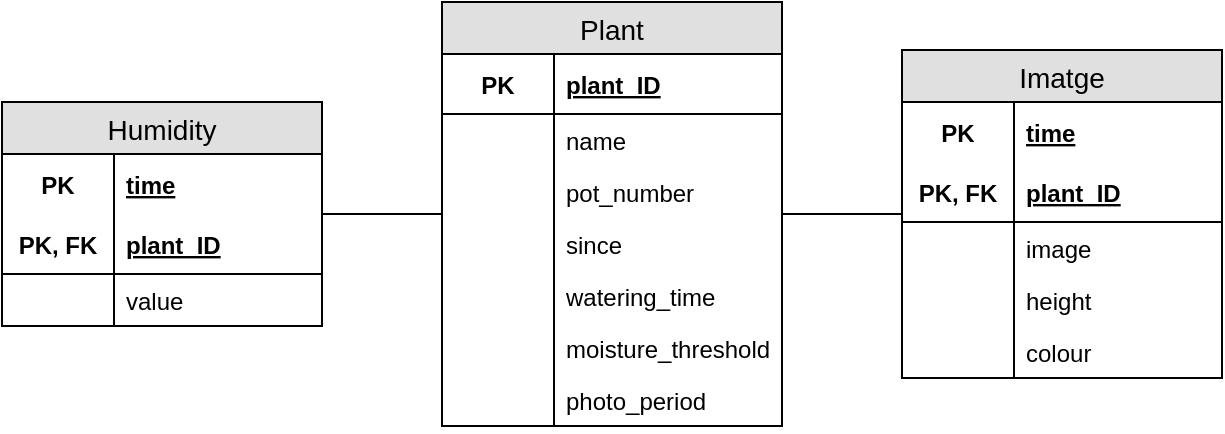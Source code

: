 <mxfile version="12.3.2" type="device" pages="1"><diagram id="Z7i1AzcQq4e-LrUCoND3" name="Page-1"><mxGraphModel dx="946" dy="680" grid="1" gridSize="10" guides="1" tooltips="1" connect="1" arrows="1" fold="1" page="1" pageScale="1" pageWidth="4681" pageHeight="3300" math="0" shadow="0"><root><mxCell id="0"/><mxCell id="1" parent="0"/><mxCell id="VQ4hVo6crPK6qhnMNrJ1-2" style="edgeStyle=orthogonalEdgeStyle;rounded=0;orthogonalLoop=1;jettySize=auto;html=1;endArrow=none;endFill=0;" parent="1" source="0DmCaHajAg3wt-FR2OMb-2" target="0DmCaHajAg3wt-FR2OMb-16" edge="1"><mxGeometry relative="1" as="geometry"/></mxCell><mxCell id="0DmCaHajAg3wt-FR2OMb-2" value="Humidity" style="swimlane;fontStyle=0;childLayout=stackLayout;horizontal=1;startSize=26;fillColor=#e0e0e0;horizontalStack=0;resizeParent=1;resizeParentMax=0;resizeLast=0;collapsible=1;marginBottom=0;swimlaneFillColor=#ffffff;align=center;fontSize=14;" parent="1" vertex="1"><mxGeometry x="230" y="132" width="160" height="112" as="geometry"/></mxCell><mxCell id="0DmCaHajAg3wt-FR2OMb-3" value="time" style="shape=partialRectangle;top=0;left=0;right=0;bottom=0;align=left;verticalAlign=middle;fillColor=none;spacingLeft=60;spacingRight=4;overflow=hidden;rotatable=0;points=[[0,0.5],[1,0.5]];portConstraint=eastwest;dropTarget=0;fontStyle=5;fontSize=12;" parent="0DmCaHajAg3wt-FR2OMb-2" vertex="1"><mxGeometry y="26" width="160" height="30" as="geometry"/></mxCell><mxCell id="0DmCaHajAg3wt-FR2OMb-4" value="PK" style="shape=partialRectangle;fontStyle=1;top=0;left=0;bottom=0;fillColor=none;align=center;verticalAlign=middle;spacingLeft=4;spacingRight=4;overflow=hidden;rotatable=0;points=[];portConstraint=eastwest;part=1;fontSize=12;" parent="0DmCaHajAg3wt-FR2OMb-3" vertex="1" connectable="0"><mxGeometry width="56" height="30" as="geometry"/></mxCell><mxCell id="0DmCaHajAg3wt-FR2OMb-5" value="plant_ID" style="shape=partialRectangle;top=0;left=0;right=0;bottom=1;align=left;verticalAlign=middle;fillColor=none;spacingLeft=60;spacingRight=4;overflow=hidden;rotatable=0;points=[[0,0.5],[1,0.5]];portConstraint=eastwest;dropTarget=0;fontStyle=5;fontSize=12;" parent="0DmCaHajAg3wt-FR2OMb-2" vertex="1"><mxGeometry y="56" width="160" height="30" as="geometry"/></mxCell><mxCell id="0DmCaHajAg3wt-FR2OMb-6" value="PK, FK" style="shape=partialRectangle;fontStyle=1;top=0;left=0;bottom=0;fillColor=none;align=center;verticalAlign=middle;spacingLeft=4;spacingRight=4;overflow=hidden;rotatable=0;points=[];portConstraint=eastwest;part=1;fontSize=12;" parent="0DmCaHajAg3wt-FR2OMb-5" vertex="1" connectable="0"><mxGeometry width="56" height="30" as="geometry"/></mxCell><mxCell id="0DmCaHajAg3wt-FR2OMb-7" value="value" style="shape=partialRectangle;top=0;left=0;right=0;bottom=0;align=left;verticalAlign=top;fillColor=none;spacingLeft=60;spacingRight=4;overflow=hidden;rotatable=0;points=[[0,0.5],[1,0.5]];portConstraint=eastwest;dropTarget=0;fontSize=12;" parent="0DmCaHajAg3wt-FR2OMb-2" vertex="1"><mxGeometry y="86" width="160" height="26" as="geometry"/></mxCell><mxCell id="0DmCaHajAg3wt-FR2OMb-8" value="" style="shape=partialRectangle;top=0;left=0;bottom=0;fillColor=none;align=left;verticalAlign=top;spacingLeft=4;spacingRight=4;overflow=hidden;rotatable=0;points=[];portConstraint=eastwest;part=1;fontSize=12;" parent="0DmCaHajAg3wt-FR2OMb-7" vertex="1" connectable="0"><mxGeometry width="56" height="26" as="geometry"/></mxCell><mxCell id="0DmCaHajAg3wt-FR2OMb-9" value="Imatge" style="swimlane;fontStyle=0;childLayout=stackLayout;horizontal=1;startSize=26;fillColor=#e0e0e0;horizontalStack=0;resizeParent=1;resizeParentMax=0;resizeLast=0;collapsible=1;marginBottom=0;swimlaneFillColor=#ffffff;align=center;fontSize=14;" parent="1" vertex="1"><mxGeometry x="680" y="106" width="160" height="164" as="geometry"/></mxCell><mxCell id="0DmCaHajAg3wt-FR2OMb-10" value="time" style="shape=partialRectangle;top=0;left=0;right=0;bottom=0;align=left;verticalAlign=middle;fillColor=none;spacingLeft=60;spacingRight=4;overflow=hidden;rotatable=0;points=[[0,0.5],[1,0.5]];portConstraint=eastwest;dropTarget=0;fontStyle=5;fontSize=12;" parent="0DmCaHajAg3wt-FR2OMb-9" vertex="1"><mxGeometry y="26" width="160" height="30" as="geometry"/></mxCell><mxCell id="0DmCaHajAg3wt-FR2OMb-11" value="PK" style="shape=partialRectangle;fontStyle=1;top=0;left=0;bottom=0;fillColor=none;align=center;verticalAlign=middle;spacingLeft=4;spacingRight=4;overflow=hidden;rotatable=0;points=[];portConstraint=eastwest;part=1;fontSize=12;" parent="0DmCaHajAg3wt-FR2OMb-10" vertex="1" connectable="0"><mxGeometry width="56" height="30" as="geometry"/></mxCell><mxCell id="0DmCaHajAg3wt-FR2OMb-12" value="plant_ID" style="shape=partialRectangle;top=0;left=0;right=0;bottom=1;align=left;verticalAlign=middle;fillColor=none;spacingLeft=60;spacingRight=4;overflow=hidden;rotatable=0;points=[[0,0.5],[1,0.5]];portConstraint=eastwest;dropTarget=0;fontStyle=5;fontSize=12;" parent="0DmCaHajAg3wt-FR2OMb-9" vertex="1"><mxGeometry y="56" width="160" height="30" as="geometry"/></mxCell><mxCell id="0DmCaHajAg3wt-FR2OMb-13" value="PK, FK" style="shape=partialRectangle;fontStyle=1;top=0;left=0;bottom=0;fillColor=none;align=center;verticalAlign=middle;spacingLeft=4;spacingRight=4;overflow=hidden;rotatable=0;points=[];portConstraint=eastwest;part=1;fontSize=12;" parent="0DmCaHajAg3wt-FR2OMb-12" vertex="1" connectable="0"><mxGeometry width="56" height="30" as="geometry"/></mxCell><mxCell id="0DmCaHajAg3wt-FR2OMb-14" value="image" style="shape=partialRectangle;top=0;left=0;right=0;bottom=0;align=left;verticalAlign=top;fillColor=none;spacingLeft=60;spacingRight=4;overflow=hidden;rotatable=0;points=[[0,0.5],[1,0.5]];portConstraint=eastwest;dropTarget=0;fontSize=12;" parent="0DmCaHajAg3wt-FR2OMb-9" vertex="1"><mxGeometry y="86" width="160" height="26" as="geometry"/></mxCell><mxCell id="0DmCaHajAg3wt-FR2OMb-15" value="" style="shape=partialRectangle;top=0;left=0;bottom=0;fillColor=none;align=left;verticalAlign=top;spacingLeft=4;spacingRight=4;overflow=hidden;rotatable=0;points=[];portConstraint=eastwest;part=1;fontSize=12;" parent="0DmCaHajAg3wt-FR2OMb-14" vertex="1" connectable="0"><mxGeometry width="56" height="26" as="geometry"/></mxCell><mxCell id="0DmCaHajAg3wt-FR2OMb-32" value="height" style="shape=partialRectangle;top=0;left=0;right=0;bottom=0;align=left;verticalAlign=top;fillColor=none;spacingLeft=60;spacingRight=4;overflow=hidden;rotatable=0;points=[[0,0.5],[1,0.5]];portConstraint=eastwest;dropTarget=0;fontSize=12;" parent="0DmCaHajAg3wt-FR2OMb-9" vertex="1"><mxGeometry y="112" width="160" height="26" as="geometry"/></mxCell><mxCell id="0DmCaHajAg3wt-FR2OMb-33" value="" style="shape=partialRectangle;top=0;left=0;bottom=0;fillColor=none;align=left;verticalAlign=top;spacingLeft=4;spacingRight=4;overflow=hidden;rotatable=0;points=[];portConstraint=eastwest;part=1;fontSize=12;" parent="0DmCaHajAg3wt-FR2OMb-32" vertex="1" connectable="0"><mxGeometry width="56" height="26" as="geometry"/></mxCell><mxCell id="0DmCaHajAg3wt-FR2OMb-30" value="colour" style="shape=partialRectangle;top=0;left=0;right=0;bottom=0;align=left;verticalAlign=top;fillColor=none;spacingLeft=60;spacingRight=4;overflow=hidden;rotatable=0;points=[[0,0.5],[1,0.5]];portConstraint=eastwest;dropTarget=0;fontSize=12;" parent="0DmCaHajAg3wt-FR2OMb-9" vertex="1"><mxGeometry y="138" width="160" height="26" as="geometry"/></mxCell><mxCell id="0DmCaHajAg3wt-FR2OMb-31" value="" style="shape=partialRectangle;top=0;left=0;bottom=0;fillColor=none;align=left;verticalAlign=top;spacingLeft=4;spacingRight=4;overflow=hidden;rotatable=0;points=[];portConstraint=eastwest;part=1;fontSize=12;" parent="0DmCaHajAg3wt-FR2OMb-30" vertex="1" connectable="0"><mxGeometry width="56" height="26" as="geometry"/></mxCell><mxCell id="VQ4hVo6crPK6qhnMNrJ1-1" style="edgeStyle=orthogonalEdgeStyle;rounded=0;orthogonalLoop=1;jettySize=auto;html=1;endArrow=none;endFill=0;" parent="1" source="0DmCaHajAg3wt-FR2OMb-16" target="0DmCaHajAg3wt-FR2OMb-9" edge="1"><mxGeometry relative="1" as="geometry"/></mxCell><mxCell id="0DmCaHajAg3wt-FR2OMb-16" value="Plant" style="swimlane;fontStyle=0;childLayout=stackLayout;horizontal=1;startSize=26;fillColor=#e0e0e0;horizontalStack=0;resizeParent=1;resizeParentMax=0;resizeLast=0;collapsible=1;marginBottom=0;swimlaneFillColor=#ffffff;align=center;fontSize=14;" parent="1" vertex="1"><mxGeometry x="450" y="82" width="170" height="212" as="geometry"/></mxCell><mxCell id="0DmCaHajAg3wt-FR2OMb-19" value="plant_ID" style="shape=partialRectangle;top=0;left=0;right=0;bottom=1;align=left;verticalAlign=middle;fillColor=none;spacingLeft=60;spacingRight=4;overflow=hidden;rotatable=0;points=[[0,0.5],[1,0.5]];portConstraint=eastwest;dropTarget=0;fontStyle=5;fontSize=12;" parent="0DmCaHajAg3wt-FR2OMb-16" vertex="1"><mxGeometry y="26" width="170" height="30" as="geometry"/></mxCell><mxCell id="0DmCaHajAg3wt-FR2OMb-20" value="PK" style="shape=partialRectangle;fontStyle=1;top=0;left=0;bottom=0;fillColor=none;align=center;verticalAlign=middle;spacingLeft=4;spacingRight=4;overflow=hidden;rotatable=0;points=[];portConstraint=eastwest;part=1;fontSize=12;" parent="0DmCaHajAg3wt-FR2OMb-19" vertex="1" connectable="0"><mxGeometry width="56" height="30" as="geometry"/></mxCell><mxCell id="0DmCaHajAg3wt-FR2OMb-43" value="name" style="shape=partialRectangle;top=0;left=0;right=0;bottom=0;align=left;verticalAlign=top;fillColor=none;spacingLeft=60;spacingRight=4;overflow=hidden;rotatable=0;points=[[0,0.5],[1,0.5]];portConstraint=eastwest;dropTarget=0;fontSize=12;" parent="0DmCaHajAg3wt-FR2OMb-16" vertex="1"><mxGeometry y="56" width="170" height="26" as="geometry"/></mxCell><mxCell id="0DmCaHajAg3wt-FR2OMb-44" value="" style="shape=partialRectangle;top=0;left=0;bottom=0;fillColor=none;align=left;verticalAlign=top;spacingLeft=4;spacingRight=4;overflow=hidden;rotatable=0;points=[];portConstraint=eastwest;part=1;fontSize=12;" parent="0DmCaHajAg3wt-FR2OMb-43" vertex="1" connectable="0"><mxGeometry width="56" height="26" as="geometry"/></mxCell><mxCell id="VQ4hVo6crPK6qhnMNrJ1-3" value="pot_number" style="shape=partialRectangle;top=0;left=0;right=0;bottom=0;align=left;verticalAlign=top;fillColor=none;spacingLeft=60;spacingRight=4;overflow=hidden;rotatable=0;points=[[0,0.5],[1,0.5]];portConstraint=eastwest;dropTarget=0;fontSize=12;" parent="0DmCaHajAg3wt-FR2OMb-16" vertex="1"><mxGeometry y="82" width="170" height="26" as="geometry"/></mxCell><mxCell id="VQ4hVo6crPK6qhnMNrJ1-4" value="" style="shape=partialRectangle;top=0;left=0;bottom=0;fillColor=none;align=left;verticalAlign=top;spacingLeft=4;spacingRight=4;overflow=hidden;rotatable=0;points=[];portConstraint=eastwest;part=1;fontSize=12;" parent="VQ4hVo6crPK6qhnMNrJ1-3" vertex="1" connectable="0"><mxGeometry width="56" height="26" as="geometry"/></mxCell><mxCell id="VQ4hVo6crPK6qhnMNrJ1-5" value="since" style="shape=partialRectangle;top=0;left=0;right=0;bottom=0;align=left;verticalAlign=top;fillColor=none;spacingLeft=60;spacingRight=4;overflow=hidden;rotatable=0;points=[[0,0.5],[1,0.5]];portConstraint=eastwest;dropTarget=0;fontSize=12;" parent="0DmCaHajAg3wt-FR2OMb-16" vertex="1"><mxGeometry y="108" width="170" height="26" as="geometry"/></mxCell><mxCell id="VQ4hVo6crPK6qhnMNrJ1-6" value="" style="shape=partialRectangle;top=0;left=0;bottom=0;fillColor=none;align=left;verticalAlign=top;spacingLeft=4;spacingRight=4;overflow=hidden;rotatable=0;points=[];portConstraint=eastwest;part=1;fontSize=12;" parent="VQ4hVo6crPK6qhnMNrJ1-5" vertex="1" connectable="0"><mxGeometry width="56" height="26" as="geometry"/></mxCell><mxCell id="0DmCaHajAg3wt-FR2OMb-21" value="watering_time" style="shape=partialRectangle;top=0;left=0;right=0;bottom=0;align=left;verticalAlign=top;fillColor=none;spacingLeft=60;spacingRight=4;overflow=hidden;rotatable=0;points=[[0,0.5],[1,0.5]];portConstraint=eastwest;dropTarget=0;fontSize=12;" parent="0DmCaHajAg3wt-FR2OMb-16" vertex="1"><mxGeometry y="134" width="170" height="26" as="geometry"/></mxCell><mxCell id="0DmCaHajAg3wt-FR2OMb-22" value="" style="shape=partialRectangle;top=0;left=0;bottom=0;fillColor=none;align=left;verticalAlign=top;spacingLeft=4;spacingRight=4;overflow=hidden;rotatable=0;points=[];portConstraint=eastwest;part=1;fontSize=12;" parent="0DmCaHajAg3wt-FR2OMb-21" vertex="1" connectable="0"><mxGeometry width="56" height="26" as="geometry"/></mxCell><mxCell id="0DmCaHajAg3wt-FR2OMb-39" value="moisture_threshold" style="shape=partialRectangle;top=0;left=0;right=0;bottom=0;align=left;verticalAlign=top;fillColor=none;spacingLeft=60;spacingRight=4;overflow=hidden;rotatable=0;points=[[0,0.5],[1,0.5]];portConstraint=eastwest;dropTarget=0;fontSize=12;" parent="0DmCaHajAg3wt-FR2OMb-16" vertex="1"><mxGeometry y="160" width="170" height="26" as="geometry"/></mxCell><mxCell id="0DmCaHajAg3wt-FR2OMb-40" value="" style="shape=partialRectangle;top=0;left=0;bottom=0;fillColor=none;align=left;verticalAlign=top;spacingLeft=4;spacingRight=4;overflow=hidden;rotatable=0;points=[];portConstraint=eastwest;part=1;fontSize=12;" parent="0DmCaHajAg3wt-FR2OMb-39" vertex="1" connectable="0"><mxGeometry width="56" height="26" as="geometry"/></mxCell><mxCell id="0DmCaHajAg3wt-FR2OMb-41" value="photo_period" style="shape=partialRectangle;top=0;left=0;right=0;bottom=0;align=left;verticalAlign=top;fillColor=none;spacingLeft=60;spacingRight=4;overflow=hidden;rotatable=0;points=[[0,0.5],[1,0.5]];portConstraint=eastwest;dropTarget=0;fontSize=12;" parent="0DmCaHajAg3wt-FR2OMb-16" vertex="1"><mxGeometry y="186" width="170" height="26" as="geometry"/></mxCell><mxCell id="0DmCaHajAg3wt-FR2OMb-42" value="" style="shape=partialRectangle;top=0;left=0;bottom=0;fillColor=none;align=left;verticalAlign=top;spacingLeft=4;spacingRight=4;overflow=hidden;rotatable=0;points=[];portConstraint=eastwest;part=1;fontSize=12;" parent="0DmCaHajAg3wt-FR2OMb-41" vertex="1" connectable="0"><mxGeometry width="56" height="26" as="geometry"/></mxCell></root></mxGraphModel></diagram></mxfile>